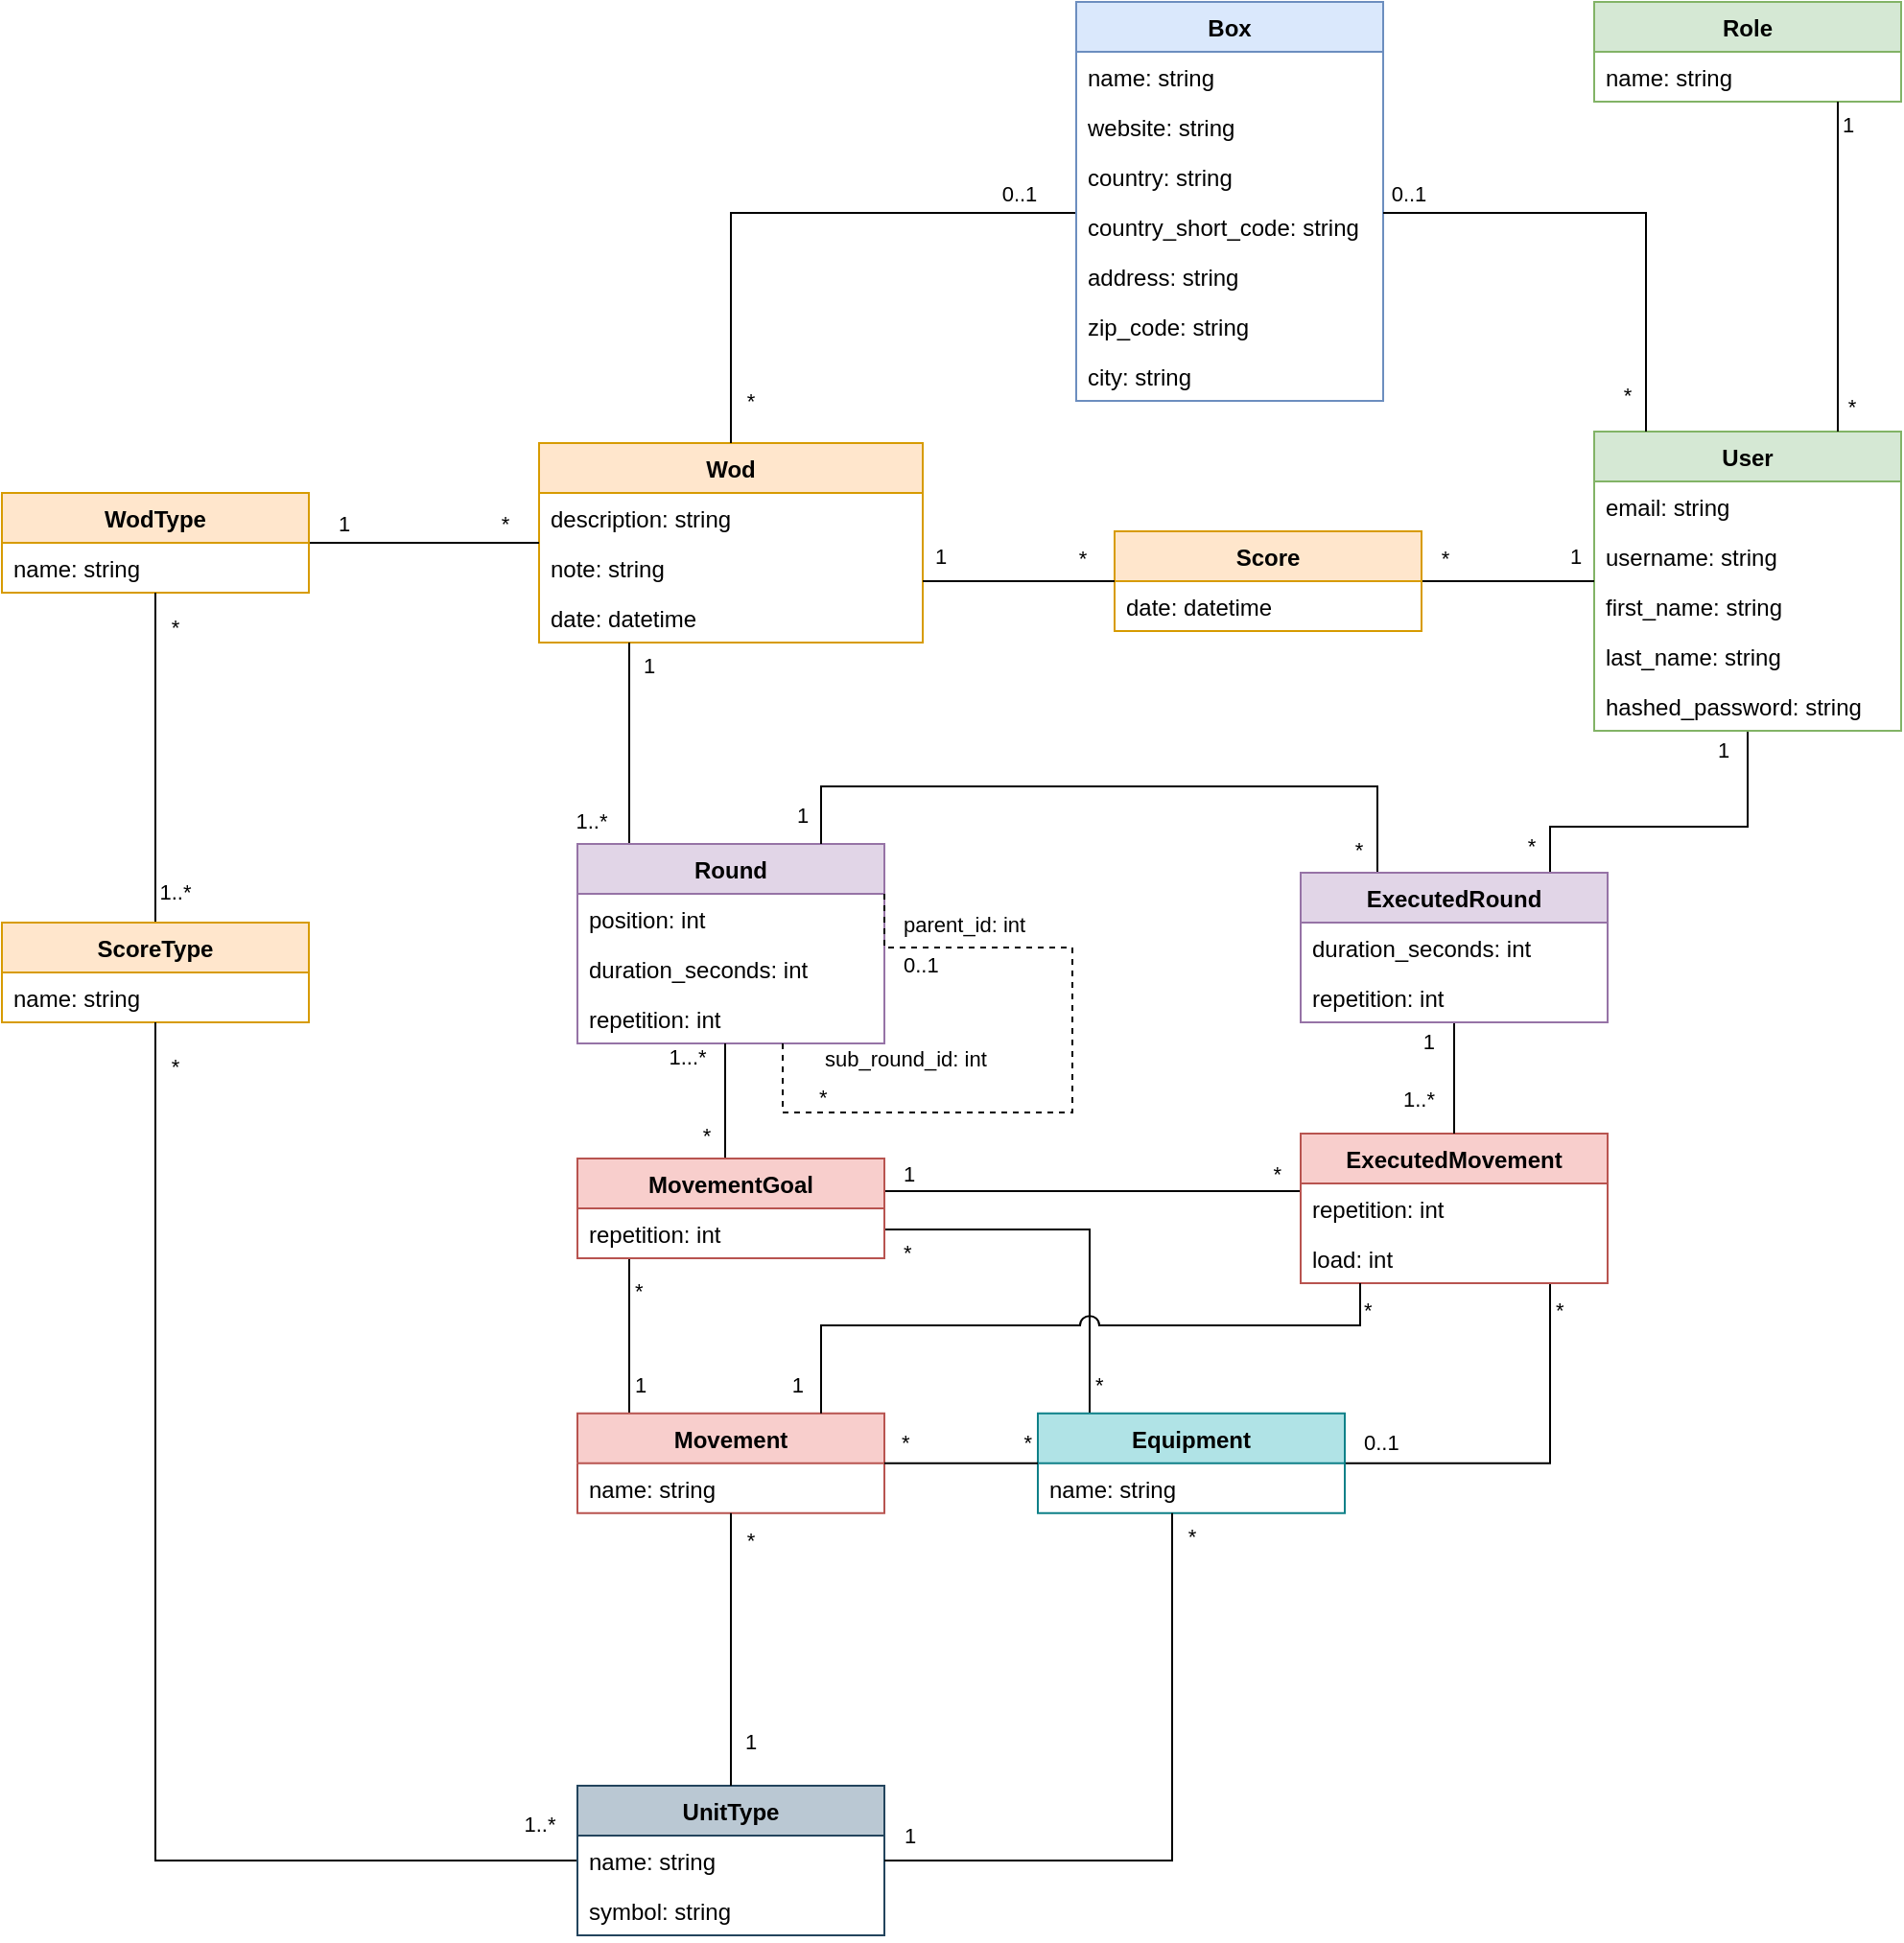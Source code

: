 <mxfile version="14.5.1" type="device"><diagram id="C5RBs43oDa-KdzZeNtuy" name="Page-1"><mxGraphModel dx="1422" dy="963" grid="1" gridSize="10" guides="1" tooltips="1" connect="1" arrows="1" fold="0" page="1" pageScale="1" pageWidth="1654" pageHeight="1169" math="0" shadow="0"><root><mxCell id="WIyWlLk6GJQsqaUBKTNV-0"/><mxCell id="WIyWlLk6GJQsqaUBKTNV-1" parent="WIyWlLk6GJQsqaUBKTNV-0"/><mxCell id="kVTkiIxJl38OrssJOsB5-0" value="Wod" style="swimlane;fontStyle=1;align=center;verticalAlign=top;childLayout=stackLayout;horizontal=1;startSize=26;horizontalStack=0;resizeParent=1;resizeParentMax=0;resizeLast=0;collapsible=1;marginBottom=0;fillColor=#ffe6cc;strokeColor=#d79b00;" parent="WIyWlLk6GJQsqaUBKTNV-1" vertex="1"><mxGeometry x="612" y="311" width="200" height="104" as="geometry"/></mxCell><mxCell id="kVTkiIxJl38OrssJOsB5-1" value="description: string" style="text;strokeColor=none;fillColor=none;align=left;verticalAlign=top;spacingLeft=4;spacingRight=4;overflow=hidden;rotatable=0;points=[[0,0.5],[1,0.5]];portConstraint=eastwest;" parent="kVTkiIxJl38OrssJOsB5-0" vertex="1"><mxGeometry y="26" width="200" height="26" as="geometry"/></mxCell><mxCell id="kVTkiIxJl38OrssJOsB5-5" value="note: string" style="text;strokeColor=none;fillColor=none;align=left;verticalAlign=top;spacingLeft=4;spacingRight=4;overflow=hidden;rotatable=0;points=[[0,0.5],[1,0.5]];portConstraint=eastwest;" parent="kVTkiIxJl38OrssJOsB5-0" vertex="1"><mxGeometry y="52" width="200" height="26" as="geometry"/></mxCell><mxCell id="kVTkiIxJl38OrssJOsB5-6" value="date: datetime" style="text;strokeColor=none;fillColor=none;align=left;verticalAlign=top;spacingLeft=4;spacingRight=4;overflow=hidden;rotatable=0;points=[[0,0.5],[1,0.5]];portConstraint=eastwest;" parent="kVTkiIxJl38OrssJOsB5-0" vertex="1"><mxGeometry y="78" width="200" height="26" as="geometry"/></mxCell><mxCell id="kVTkiIxJl38OrssJOsB5-22" style="edgeStyle=orthogonalEdgeStyle;rounded=0;orthogonalLoop=1;jettySize=auto;html=1;endArrow=none;endFill=0;" parent="WIyWlLk6GJQsqaUBKTNV-1" source="kVTkiIxJl38OrssJOsB5-7" target="kVTkiIxJl38OrssJOsB5-0" edge="1"><mxGeometry relative="1" as="geometry"/></mxCell><mxCell id="kVTkiIxJl38OrssJOsB5-60" value="*" style="edgeLabel;html=1;align=center;verticalAlign=middle;resizable=0;points=[];" parent="kVTkiIxJl38OrssJOsB5-22" vertex="1" connectable="0"><mxGeometry x="0.764" y="1" relative="1" as="geometry"><mxPoint x="-4" y="-9" as="offset"/></mxGeometry></mxCell><mxCell id="kVTkiIxJl38OrssJOsB5-61" value="1" style="edgeLabel;html=1;align=center;verticalAlign=middle;resizable=0;points=[];" parent="kVTkiIxJl38OrssJOsB5-22" vertex="1" connectable="0"><mxGeometry x="-0.712" y="-1" relative="1" as="geometry"><mxPoint y="-11" as="offset"/></mxGeometry></mxCell><mxCell id="kVTkiIxJl38OrssJOsB5-7" value="WodType" style="swimlane;fontStyle=1;align=center;verticalAlign=top;childLayout=stackLayout;horizontal=1;startSize=26;horizontalStack=0;resizeParent=1;resizeParentMax=0;resizeLast=0;collapsible=1;marginBottom=0;fillColor=#ffe6cc;strokeColor=#d79b00;" parent="WIyWlLk6GJQsqaUBKTNV-1" vertex="1"><mxGeometry x="332" y="337" width="160" height="52" as="geometry"/></mxCell><mxCell id="kVTkiIxJl38OrssJOsB5-8" value="name: string" style="text;strokeColor=none;fillColor=none;align=left;verticalAlign=top;spacingLeft=4;spacingRight=4;overflow=hidden;rotatable=0;points=[[0,0.5],[1,0.5]];portConstraint=eastwest;" parent="kVTkiIxJl38OrssJOsB5-7" vertex="1"><mxGeometry y="26" width="160" height="26" as="geometry"/></mxCell><mxCell id="kVTkiIxJl38OrssJOsB5-21" style="edgeStyle=orthogonalEdgeStyle;rounded=0;orthogonalLoop=1;jettySize=auto;html=1;endArrow=none;endFill=0;" parent="WIyWlLk6GJQsqaUBKTNV-1" source="kVTkiIxJl38OrssJOsB5-11" target="kVTkiIxJl38OrssJOsB5-0" edge="1"><mxGeometry relative="1" as="geometry"><Array as="points"><mxPoint x="659" y="480"/><mxPoint x="659" y="480"/></Array></mxGeometry></mxCell><mxCell id="kVTkiIxJl38OrssJOsB5-66" value="1..*" style="edgeLabel;html=1;align=center;verticalAlign=middle;resizable=0;points=[];imageVerticalAlign=top;imageAspect=1;" parent="kVTkiIxJl38OrssJOsB5-21" vertex="1" connectable="0"><mxGeometry x="-0.776" relative="1" as="geometry"><mxPoint x="-20.03" as="offset"/></mxGeometry></mxCell><mxCell id="kVTkiIxJl38OrssJOsB5-67" value="1" style="edgeLabel;html=1;align=center;verticalAlign=middle;resizable=0;points=[];" parent="kVTkiIxJl38OrssJOsB5-21" vertex="1" connectable="0"><mxGeometry x="0.781" y="-1" relative="1" as="geometry"><mxPoint x="9" as="offset"/></mxGeometry></mxCell><mxCell id="kVTkiIxJl38OrssJOsB5-11" value="Round" style="swimlane;fontStyle=1;align=center;verticalAlign=top;childLayout=stackLayout;horizontal=1;startSize=26;horizontalStack=0;resizeParent=1;resizeParentMax=0;resizeLast=0;collapsible=1;marginBottom=0;fillColor=#e1d5e7;strokeColor=#9673a6;" parent="WIyWlLk6GJQsqaUBKTNV-1" vertex="1"><mxGeometry x="632" y="520" width="160" height="104" as="geometry"><mxRectangle x="402" y="510" width="100" height="26" as="alternateBounds"/></mxGeometry></mxCell><mxCell id="kVTkiIxJl38OrssJOsB5-12" value="position: int" style="text;strokeColor=none;fillColor=none;align=left;verticalAlign=top;spacingLeft=4;spacingRight=4;overflow=hidden;rotatable=0;points=[[0,0.5],[1,0.5]];portConstraint=eastwest;" parent="kVTkiIxJl38OrssJOsB5-11" vertex="1"><mxGeometry y="26" width="160" height="26" as="geometry"/></mxCell><mxCell id="BHD4oBsOMC1yuzuU8xke-1" value="duration_seconds: int" style="text;strokeColor=none;fillColor=none;align=left;verticalAlign=top;spacingLeft=4;spacingRight=4;overflow=hidden;rotatable=0;points=[[0,0.5],[1,0.5]];portConstraint=eastwest;" vertex="1" parent="kVTkiIxJl38OrssJOsB5-11"><mxGeometry y="52" width="160" height="26" as="geometry"/></mxCell><mxCell id="BHD4oBsOMC1yuzuU8xke-2" value="repetition: int" style="text;strokeColor=none;fillColor=none;align=left;verticalAlign=top;spacingLeft=4;spacingRight=4;overflow=hidden;rotatable=0;points=[[0,0.5],[1,0.5]];portConstraint=eastwest;" vertex="1" parent="kVTkiIxJl38OrssJOsB5-11"><mxGeometry y="78" width="160" height="26" as="geometry"/></mxCell><mxCell id="kVTkiIxJl38OrssJOsB5-20" style="edgeStyle=orthogonalEdgeStyle;rounded=0;orthogonalLoop=1;jettySize=auto;html=1;endArrow=none;endFill=0;" parent="WIyWlLk6GJQsqaUBKTNV-1" source="2XhVPzkCQQNxqyrkL1P3-0" target="kVTkiIxJl38OrssJOsB5-70" edge="1"><mxGeometry relative="1" as="geometry"><Array as="points"><mxPoint x="899" y="701"/><mxPoint x="899" y="701"/></Array></mxGeometry></mxCell><mxCell id="kVTkiIxJl38OrssJOsB5-68" value="1" style="edgeLabel;html=1;align=left;verticalAlign=bottom;resizable=0;points=[];" parent="kVTkiIxJl38OrssJOsB5-20" vertex="1" connectable="0"><mxGeometry x="-0.803" y="2" relative="1" as="geometry"><mxPoint x="-13.33" y="1" as="offset"/></mxGeometry></mxCell><mxCell id="kVTkiIxJl38OrssJOsB5-69" value="*" style="edgeLabel;html=1;align=right;verticalAlign=bottom;resizable=0;points=[];" parent="kVTkiIxJl38OrssJOsB5-20" vertex="1" connectable="0"><mxGeometry x="0.84" y="-1" relative="1" as="geometry"><mxPoint x="7.57" y="-2" as="offset"/></mxGeometry></mxCell><mxCell id="2XhVPzkCQQNxqyrkL1P3-4" style="edgeStyle=orthogonalEdgeStyle;rounded=0;orthogonalLoop=1;jettySize=auto;html=1;endArrow=none;endFill=0;" parent="WIyWlLk6GJQsqaUBKTNV-1" source="kVTkiIxJl38OrssJOsB5-13" target="2XhVPzkCQQNxqyrkL1P3-0" edge="1"><mxGeometry relative="1" as="geometry"><Array as="points"><mxPoint x="659" y="781"/><mxPoint x="659" y="781"/></Array></mxGeometry></mxCell><mxCell id="2XhVPzkCQQNxqyrkL1P3-8" value="*" style="edgeLabel;html=1;align=left;verticalAlign=top;resizable=0;points=[];" parent="2XhVPzkCQQNxqyrkL1P3-4" vertex="1" connectable="0"><mxGeometry x="0.859" y="1" relative="1" as="geometry"><mxPoint x="2" y="-1.56" as="offset"/></mxGeometry></mxCell><mxCell id="2XhVPzkCQQNxqyrkL1P3-9" value="1" style="edgeLabel;html=1;align=left;verticalAlign=bottom;resizable=0;points=[];" parent="2XhVPzkCQQNxqyrkL1P3-4" vertex="1" connectable="0"><mxGeometry x="-0.765" y="3" relative="1" as="geometry"><mxPoint x="4" y="2.78" as="offset"/></mxGeometry></mxCell><mxCell id="kVTkiIxJl38OrssJOsB5-13" value="Movement" style="swimlane;fontStyle=1;align=center;verticalAlign=top;childLayout=stackLayout;horizontal=1;startSize=26;horizontalStack=0;resizeParent=1;resizeParentMax=0;resizeLast=0;collapsible=1;marginBottom=0;fillColor=#f8cecc;strokeColor=#b85450;" parent="WIyWlLk6GJQsqaUBKTNV-1" vertex="1"><mxGeometry x="632" y="816.89" width="160" height="52" as="geometry"/></mxCell><mxCell id="kVTkiIxJl38OrssJOsB5-14" value="name: string" style="text;strokeColor=none;fillColor=none;align=left;verticalAlign=top;spacingLeft=4;spacingRight=4;overflow=hidden;rotatable=0;points=[[0,0.5],[1,0.5]];portConstraint=eastwest;" parent="kVTkiIxJl38OrssJOsB5-13" vertex="1"><mxGeometry y="26" width="160" height="26" as="geometry"/></mxCell><mxCell id="2XhVPzkCQQNxqyrkL1P3-5" style="edgeStyle=orthogonalEdgeStyle;rounded=0;orthogonalLoop=1;jettySize=auto;html=1;endArrow=none;endFill=0;jumpStyle=arc;jumpSize=10;" parent="WIyWlLk6GJQsqaUBKTNV-1" source="kVTkiIxJl38OrssJOsB5-16" target="2XhVPzkCQQNxqyrkL1P3-0" edge="1"><mxGeometry relative="1" as="geometry"><Array as="points"><mxPoint x="899" y="721"/></Array></mxGeometry></mxCell><mxCell id="2XhVPzkCQQNxqyrkL1P3-6" value="*" style="edgeLabel;html=1;align=left;verticalAlign=bottom;resizable=0;points=[];" parent="2XhVPzkCQQNxqyrkL1P3-5" vertex="1" connectable="0"><mxGeometry x="-0.5" y="5" relative="1" as="geometry"><mxPoint x="6.0" y="43.78" as="offset"/></mxGeometry></mxCell><mxCell id="2XhVPzkCQQNxqyrkL1P3-7" value="*" style="edgeLabel;html=1;align=left;verticalAlign=top;resizable=0;points=[];" parent="2XhVPzkCQQNxqyrkL1P3-5" vertex="1" connectable="0"><mxGeometry x="0.954" y="-1" relative="1" as="geometry"><mxPoint x="2.65" as="offset"/></mxGeometry></mxCell><mxCell id="2XhVPzkCQQNxqyrkL1P3-27" style="edgeStyle=orthogonalEdgeStyle;rounded=0;jumpStyle=arc;jumpSize=10;orthogonalLoop=1;jettySize=auto;html=1;endArrow=none;endFill=0;" parent="WIyWlLk6GJQsqaUBKTNV-1" source="kVTkiIxJl38OrssJOsB5-16" target="kVTkiIxJl38OrssJOsB5-70" edge="1"><mxGeometry relative="1" as="geometry"><Array as="points"><mxPoint x="1139" y="843"/></Array></mxGeometry></mxCell><mxCell id="2XhVPzkCQQNxqyrkL1P3-28" value="0..1" style="edgeLabel;html=1;align=left;verticalAlign=bottom;resizable=0;points=[];" parent="2XhVPzkCQQNxqyrkL1P3-27" vertex="1" connectable="0"><mxGeometry x="-0.843" y="2" relative="1" as="geometry"><mxPoint x="-7.67" y="-0.9" as="offset"/></mxGeometry></mxCell><mxCell id="2XhVPzkCQQNxqyrkL1P3-29" value="*" style="edgeLabel;html=1;align=left;verticalAlign=top;resizable=0;points=[];" parent="2XhVPzkCQQNxqyrkL1P3-27" vertex="1" connectable="0"><mxGeometry x="0.888" y="2" relative="1" as="geometry"><mxPoint x="3" y="-10.23" as="offset"/></mxGeometry></mxCell><mxCell id="kVTkiIxJl38OrssJOsB5-16" value="Equipment" style="swimlane;fontStyle=1;align=center;verticalAlign=top;childLayout=stackLayout;horizontal=1;startSize=26;horizontalStack=0;resizeParent=1;resizeParentMax=0;resizeLast=0;collapsible=1;marginBottom=0;fillColor=#b0e3e6;strokeColor=#0e8088;" parent="WIyWlLk6GJQsqaUBKTNV-1" vertex="1"><mxGeometry x="872" y="816.89" width="160" height="52" as="geometry"/></mxCell><mxCell id="kVTkiIxJl38OrssJOsB5-17" value="name: string" style="text;strokeColor=none;fillColor=none;align=left;verticalAlign=top;spacingLeft=4;spacingRight=4;overflow=hidden;rotatable=0;points=[[0,0.5],[1,0.5]];portConstraint=eastwest;" parent="kVTkiIxJl38OrssJOsB5-16" vertex="1"><mxGeometry y="26" width="160" height="26" as="geometry"/></mxCell><mxCell id="kVTkiIxJl38OrssJOsB5-19" style="edgeStyle=orthogonalEdgeStyle;rounded=0;orthogonalLoop=1;jettySize=auto;html=1;endArrow=none;endFill=0;" parent="WIyWlLk6GJQsqaUBKTNV-1" source="kVTkiIxJl38OrssJOsB5-16" target="kVTkiIxJl38OrssJOsB5-13" edge="1"><mxGeometry relative="1" as="geometry"><mxPoint x="812" y="855.89" as="targetPoint"/></mxGeometry></mxCell><mxCell id="kVTkiIxJl38OrssJOsB5-77" value="*" style="edgeLabel;html=1;align=right;verticalAlign=bottom;resizable=0;points=[];" parent="kVTkiIxJl38OrssJOsB5-19" vertex="1" connectable="0"><mxGeometry x="-0.642" y="1" relative="1" as="geometry"><mxPoint x="12.33" y="-3.89" as="offset"/></mxGeometry></mxCell><mxCell id="kVTkiIxJl38OrssJOsB5-78" value="*" style="edgeLabel;html=1;align=left;verticalAlign=bottom;resizable=0;points=[];" parent="kVTkiIxJl38OrssJOsB5-19" vertex="1" connectable="0"><mxGeometry x="0.842" relative="1" as="geometry"><mxPoint y="-2.89" as="offset"/></mxGeometry></mxCell><mxCell id="2XhVPzkCQQNxqyrkL1P3-21" style="edgeStyle=orthogonalEdgeStyle;rounded=0;jumpStyle=arc;jumpSize=10;orthogonalLoop=1;jettySize=auto;html=1;endArrow=none;endFill=0;" parent="WIyWlLk6GJQsqaUBKTNV-1" source="kVTkiIxJl38OrssJOsB5-24" target="2XhVPzkCQQNxqyrkL1P3-13" edge="1"><mxGeometry relative="1" as="geometry"><Array as="points"><mxPoint x="1242" y="511"/><mxPoint x="1139" y="511"/></Array></mxGeometry></mxCell><mxCell id="2XhVPzkCQQNxqyrkL1P3-24" value="*" style="edgeLabel;html=1;align=center;verticalAlign=middle;resizable=0;points=[];" parent="2XhVPzkCQQNxqyrkL1P3-21" vertex="1" connectable="0"><mxGeometry x="0.835" y="-1" relative="1" as="geometry"><mxPoint x="-9.03" as="offset"/></mxGeometry></mxCell><mxCell id="2XhVPzkCQQNxqyrkL1P3-25" value="1" style="edgeLabel;html=1;align=center;verticalAlign=middle;resizable=0;points=[];" parent="2XhVPzkCQQNxqyrkL1P3-21" vertex="1" connectable="0"><mxGeometry x="-0.893" y="-1" relative="1" as="geometry"><mxPoint x="-12" as="offset"/></mxGeometry></mxCell><mxCell id="kVTkiIxJl38OrssJOsB5-24" value="User" style="swimlane;fontStyle=1;align=center;verticalAlign=top;childLayout=stackLayout;horizontal=1;startSize=26;horizontalStack=0;resizeParent=1;resizeParentMax=0;resizeLast=0;collapsible=1;marginBottom=0;fillColor=#d5e8d4;strokeColor=#82b366;" parent="WIyWlLk6GJQsqaUBKTNV-1" vertex="1"><mxGeometry x="1162" y="305" width="160" height="156" as="geometry"/></mxCell><mxCell id="kVTkiIxJl38OrssJOsB5-25" value="email: string" style="text;strokeColor=none;fillColor=none;align=left;verticalAlign=top;spacingLeft=4;spacingRight=4;overflow=hidden;rotatable=0;points=[[0,0.5],[1,0.5]];portConstraint=eastwest;" parent="kVTkiIxJl38OrssJOsB5-24" vertex="1"><mxGeometry y="26" width="160" height="26" as="geometry"/></mxCell><mxCell id="kVTkiIxJl38OrssJOsB5-26" value="username: string" style="text;strokeColor=none;fillColor=none;align=left;verticalAlign=top;spacingLeft=4;spacingRight=4;overflow=hidden;rotatable=0;points=[[0,0.5],[1,0.5]];portConstraint=eastwest;" parent="kVTkiIxJl38OrssJOsB5-24" vertex="1"><mxGeometry y="52" width="160" height="26" as="geometry"/></mxCell><mxCell id="kVTkiIxJl38OrssJOsB5-27" value="first_name: string" style="text;strokeColor=none;fillColor=none;align=left;verticalAlign=top;spacingLeft=4;spacingRight=4;overflow=hidden;rotatable=0;points=[[0,0.5],[1,0.5]];portConstraint=eastwest;" parent="kVTkiIxJl38OrssJOsB5-24" vertex="1"><mxGeometry y="78" width="160" height="26" as="geometry"/></mxCell><mxCell id="kVTkiIxJl38OrssJOsB5-28" value="last_name: string" style="text;strokeColor=none;fillColor=none;align=left;verticalAlign=top;spacingLeft=4;spacingRight=4;overflow=hidden;rotatable=0;points=[[0,0.5],[1,0.5]];portConstraint=eastwest;" parent="kVTkiIxJl38OrssJOsB5-24" vertex="1"><mxGeometry y="104" width="160" height="26" as="geometry"/></mxCell><mxCell id="kVTkiIxJl38OrssJOsB5-29" value="hashed_password: string" style="text;strokeColor=none;fillColor=none;align=left;verticalAlign=top;spacingLeft=4;spacingRight=4;overflow=hidden;rotatable=0;points=[[0,0.5],[1,0.5]];portConstraint=eastwest;" parent="kVTkiIxJl38OrssJOsB5-24" vertex="1"><mxGeometry y="130" width="160" height="26" as="geometry"/></mxCell><mxCell id="kVTkiIxJl38OrssJOsB5-53" style="edgeStyle=orthogonalEdgeStyle;rounded=0;orthogonalLoop=1;jettySize=auto;html=1;endArrow=none;endFill=0;" parent="WIyWlLk6GJQsqaUBKTNV-1" source="kVTkiIxJl38OrssJOsB5-30" target="kVTkiIxJl38OrssJOsB5-0" edge="1"><mxGeometry relative="1" as="geometry"><Array as="points"><mxPoint x="712" y="191"/></Array></mxGeometry></mxCell><mxCell id="bQeuPxTgVDy3adbS6RlS-16" value="*" style="edgeLabel;html=1;align=center;verticalAlign=middle;resizable=0;points=[];" parent="kVTkiIxJl38OrssJOsB5-53" vertex="1" connectable="0"><mxGeometry x="0.87" y="1" relative="1" as="geometry"><mxPoint x="8.97" y="-2.63" as="offset"/></mxGeometry></mxCell><mxCell id="bQeuPxTgVDy3adbS6RlS-17" value="0..1" style="edgeLabel;html=1;align=center;verticalAlign=middle;resizable=0;points=[];" parent="kVTkiIxJl38OrssJOsB5-53" vertex="1" connectable="0"><mxGeometry x="-0.795" y="-1" relative="1" as="geometry"><mxPoint y="-9.03" as="offset"/></mxGeometry></mxCell><mxCell id="kVTkiIxJl38OrssJOsB5-30" value="Box" style="swimlane;fontStyle=1;align=center;verticalAlign=top;childLayout=stackLayout;horizontal=1;startSize=26;horizontalStack=0;resizeParent=1;resizeParentMax=0;resizeLast=0;collapsible=1;marginBottom=0;fillColor=#dae8fc;strokeColor=#6c8ebf;" parent="WIyWlLk6GJQsqaUBKTNV-1" vertex="1"><mxGeometry x="892" y="81" width="160" height="208" as="geometry"/></mxCell><mxCell id="kVTkiIxJl38OrssJOsB5-31" value="name: string" style="text;strokeColor=none;fillColor=none;align=left;verticalAlign=top;spacingLeft=4;spacingRight=4;overflow=hidden;rotatable=0;points=[[0,0.5],[1,0.5]];portConstraint=eastwest;" parent="kVTkiIxJl38OrssJOsB5-30" vertex="1"><mxGeometry y="26" width="160" height="26" as="geometry"/></mxCell><mxCell id="kVTkiIxJl38OrssJOsB5-32" value="website: string" style="text;strokeColor=none;fillColor=none;align=left;verticalAlign=top;spacingLeft=4;spacingRight=4;overflow=hidden;rotatable=0;points=[[0,0.5],[1,0.5]];portConstraint=eastwest;" parent="kVTkiIxJl38OrssJOsB5-30" vertex="1"><mxGeometry y="52" width="160" height="26" as="geometry"/></mxCell><mxCell id="kVTkiIxJl38OrssJOsB5-33" value="country: string" style="text;strokeColor=none;fillColor=none;align=left;verticalAlign=top;spacingLeft=4;spacingRight=4;overflow=hidden;rotatable=0;points=[[0,0.5],[1,0.5]];portConstraint=eastwest;" parent="kVTkiIxJl38OrssJOsB5-30" vertex="1"><mxGeometry y="78" width="160" height="26" as="geometry"/></mxCell><mxCell id="kVTkiIxJl38OrssJOsB5-34" value="country_short_code: string" style="text;strokeColor=none;fillColor=none;align=left;verticalAlign=top;spacingLeft=4;spacingRight=4;overflow=hidden;rotatable=0;points=[[0,0.5],[1,0.5]];portConstraint=eastwest;" parent="kVTkiIxJl38OrssJOsB5-30" vertex="1"><mxGeometry y="104" width="160" height="26" as="geometry"/></mxCell><mxCell id="kVTkiIxJl38OrssJOsB5-35" value="address: string" style="text;strokeColor=none;fillColor=none;align=left;verticalAlign=top;spacingLeft=4;spacingRight=4;overflow=hidden;rotatable=0;points=[[0,0.5],[1,0.5]];portConstraint=eastwest;" parent="kVTkiIxJl38OrssJOsB5-30" vertex="1"><mxGeometry y="130" width="160" height="26" as="geometry"/></mxCell><mxCell id="kVTkiIxJl38OrssJOsB5-36" value="zip_code: string" style="text;strokeColor=none;fillColor=none;align=left;verticalAlign=top;spacingLeft=4;spacingRight=4;overflow=hidden;rotatable=0;points=[[0,0.5],[1,0.5]];portConstraint=eastwest;" parent="kVTkiIxJl38OrssJOsB5-30" vertex="1"><mxGeometry y="156" width="160" height="26" as="geometry"/></mxCell><mxCell id="kVTkiIxJl38OrssJOsB5-37" value="city: string" style="text;strokeColor=none;fillColor=none;align=left;verticalAlign=top;spacingLeft=4;spacingRight=4;overflow=hidden;rotatable=0;points=[[0,0.5],[1,0.5]];portConstraint=eastwest;" parent="kVTkiIxJl38OrssJOsB5-30" vertex="1"><mxGeometry y="182" width="160" height="26" as="geometry"/></mxCell><mxCell id="kVTkiIxJl38OrssJOsB5-38" style="edgeStyle=orthogonalEdgeStyle;rounded=0;orthogonalLoop=1;jettySize=auto;html=1;endArrow=none;endFill=0;" parent="WIyWlLk6GJQsqaUBKTNV-1" source="kVTkiIxJl38OrssJOsB5-30" target="kVTkiIxJl38OrssJOsB5-24" edge="1"><mxGeometry relative="1" as="geometry"><Array as="points"><mxPoint x="1189" y="191"/></Array></mxGeometry></mxCell><mxCell id="bQeuPxTgVDy3adbS6RlS-14" value="0..1" style="edgeLabel;html=1;align=center;verticalAlign=middle;resizable=0;points=[];" parent="kVTkiIxJl38OrssJOsB5-38" vertex="1" connectable="0"><mxGeometry x="-0.643" relative="1" as="geometry"><mxPoint x="-32.57" y="-10.03" as="offset"/></mxGeometry></mxCell><mxCell id="bQeuPxTgVDy3adbS6RlS-15" value="*" style="edgeLabel;html=1;align=center;verticalAlign=middle;resizable=0;points=[];" parent="kVTkiIxJl38OrssJOsB5-38" vertex="1" connectable="0"><mxGeometry x="0.849" y="2" relative="1" as="geometry"><mxPoint x="-12" as="offset"/></mxGeometry></mxCell><mxCell id="kVTkiIxJl38OrssJOsB5-39" style="edgeStyle=orthogonalEdgeStyle;rounded=0;orthogonalLoop=1;jettySize=auto;html=1;endArrow=none;endFill=0;" parent="WIyWlLk6GJQsqaUBKTNV-1" source="kVTkiIxJl38OrssJOsB5-24" target="kVTkiIxJl38OrssJOsB5-40" edge="1"><mxGeometry relative="1" as="geometry"/></mxCell><mxCell id="bQeuPxTgVDy3adbS6RlS-19" value="1" style="edgeLabel;html=1;align=center;verticalAlign=middle;resizable=0;points=[];" parent="kVTkiIxJl38OrssJOsB5-39" vertex="1" connectable="0"><mxGeometry x="-0.235" y="-2" relative="1" as="geometry"><mxPoint x="24.29" y="-11" as="offset"/></mxGeometry></mxCell><mxCell id="bQeuPxTgVDy3adbS6RlS-20" value="*" style="edgeLabel;html=1;align=center;verticalAlign=middle;resizable=0;points=[];" parent="kVTkiIxJl38OrssJOsB5-39" vertex="1" connectable="0"><mxGeometry x="0.73" y="-2" relative="1" as="geometry"><mxPoint y="-10" as="offset"/></mxGeometry></mxCell><mxCell id="kVTkiIxJl38OrssJOsB5-40" value="Score" style="swimlane;fontStyle=1;align=center;verticalAlign=top;childLayout=stackLayout;horizontal=1;startSize=26;horizontalStack=0;resizeParent=1;resizeParentMax=0;resizeLast=0;collapsible=1;marginBottom=0;fillColor=#ffe6cc;strokeColor=#d79b00;" parent="WIyWlLk6GJQsqaUBKTNV-1" vertex="1"><mxGeometry x="912" y="357" width="160" height="52" as="geometry"/></mxCell><mxCell id="kVTkiIxJl38OrssJOsB5-41" value="date: datetime" style="text;strokeColor=none;fillColor=none;align=left;verticalAlign=top;spacingLeft=4;spacingRight=4;overflow=hidden;rotatable=0;points=[[0,0.5],[1,0.5]];portConstraint=eastwest;" parent="kVTkiIxJl38OrssJOsB5-40" vertex="1"><mxGeometry y="26" width="160" height="26" as="geometry"/></mxCell><mxCell id="kVTkiIxJl38OrssJOsB5-44" style="edgeStyle=orthogonalEdgeStyle;rounded=0;orthogonalLoop=1;jettySize=auto;html=1;endArrow=none;endFill=0;" parent="WIyWlLk6GJQsqaUBKTNV-1" source="kVTkiIxJl38OrssJOsB5-40" target="kVTkiIxJl38OrssJOsB5-0" edge="1"><mxGeometry relative="1" as="geometry"><mxPoint x="872" y="386" as="sourcePoint"/><Array as="points"><mxPoint x="829" y="383"/><mxPoint x="829" y="383"/></Array></mxGeometry></mxCell><mxCell id="bQeuPxTgVDy3adbS6RlS-18" value="1" style="edgeLabel;html=1;align=center;verticalAlign=middle;resizable=0;points=[];" parent="kVTkiIxJl38OrssJOsB5-44" vertex="1" connectable="0"><mxGeometry x="0.831" y="-1" relative="1" as="geometry"><mxPoint y="-12" as="offset"/></mxGeometry></mxCell><mxCell id="bQeuPxTgVDy3adbS6RlS-21" value="*" style="edgeLabel;html=1;align=center;verticalAlign=middle;resizable=0;points=[];" parent="kVTkiIxJl38OrssJOsB5-44" vertex="1" connectable="0"><mxGeometry x="-0.744" y="-1" relative="1" as="geometry"><mxPoint x="-4.67" y="-11" as="offset"/></mxGeometry></mxCell><mxCell id="kVTkiIxJl38OrssJOsB5-52" style="edgeStyle=orthogonalEdgeStyle;rounded=0;orthogonalLoop=1;jettySize=auto;html=1;endArrow=none;endFill=0;" parent="WIyWlLk6GJQsqaUBKTNV-1" source="kVTkiIxJl38OrssJOsB5-45" target="kVTkiIxJl38OrssJOsB5-7" edge="1"><mxGeometry relative="1" as="geometry"/></mxCell><mxCell id="kVTkiIxJl38OrssJOsB5-62" value="1..*" style="edgeLabel;html=1;align=center;verticalAlign=middle;resizable=0;points=[];" parent="kVTkiIxJl38OrssJOsB5-52" vertex="1" connectable="0"><mxGeometry x="-0.808" y="-1" relative="1" as="geometry"><mxPoint x="9" as="offset"/></mxGeometry></mxCell><mxCell id="kVTkiIxJl38OrssJOsB5-63" value="*" style="edgeLabel;html=1;align=center;verticalAlign=middle;resizable=0;points=[];" parent="kVTkiIxJl38OrssJOsB5-52" vertex="1" connectable="0"><mxGeometry x="0.796" relative="1" as="geometry"><mxPoint x="10" as="offset"/></mxGeometry></mxCell><mxCell id="kVTkiIxJl38OrssJOsB5-45" value="ScoreType" style="swimlane;fontStyle=1;align=center;verticalAlign=top;childLayout=stackLayout;horizontal=1;startSize=26;horizontalStack=0;resizeParent=1;resizeParentMax=0;resizeLast=0;collapsible=1;marginBottom=0;fillColor=#ffe6cc;strokeColor=#d79b00;" parent="WIyWlLk6GJQsqaUBKTNV-1" vertex="1"><mxGeometry x="332" y="561" width="160" height="52" as="geometry"><mxRectangle x="102" y="510" width="90" height="26" as="alternateBounds"/></mxGeometry></mxCell><mxCell id="kVTkiIxJl38OrssJOsB5-46" value="name: string" style="text;strokeColor=none;fillColor=none;align=left;verticalAlign=top;spacingLeft=4;spacingRight=4;overflow=hidden;rotatable=0;points=[[0,0.5],[1,0.5]];portConstraint=eastwest;" parent="kVTkiIxJl38OrssJOsB5-45" vertex="1"><mxGeometry y="26" width="160" height="26" as="geometry"/></mxCell><mxCell id="kVTkiIxJl38OrssJOsB5-51" style="edgeStyle=orthogonalEdgeStyle;rounded=0;orthogonalLoop=1;jettySize=auto;html=1;endArrow=none;endFill=0;" parent="WIyWlLk6GJQsqaUBKTNV-1" source="kVTkiIxJl38OrssJOsB5-54" target="kVTkiIxJl38OrssJOsB5-45" edge="1"><mxGeometry relative="1" as="geometry"><mxPoint x="412" y="816.89" as="sourcePoint"/></mxGeometry></mxCell><mxCell id="kVTkiIxJl38OrssJOsB5-64" value="1..*" style="edgeLabel;html=1;align=center;verticalAlign=middle;resizable=0;points=[];" parent="kVTkiIxJl38OrssJOsB5-51" vertex="1" connectable="0"><mxGeometry x="-0.809" relative="1" as="geometry"><mxPoint x="42.5" y="-19" as="offset"/></mxGeometry></mxCell><mxCell id="kVTkiIxJl38OrssJOsB5-65" value="*" style="edgeLabel;html=1;align=center;verticalAlign=middle;resizable=0;points=[];" parent="kVTkiIxJl38OrssJOsB5-51" vertex="1" connectable="0"><mxGeometry x="0.819" y="-1" relative="1" as="geometry"><mxPoint x="9" y="-36.5" as="offset"/></mxGeometry></mxCell><mxCell id="kVTkiIxJl38OrssJOsB5-54" value="UnitType" style="swimlane;fontStyle=1;align=center;verticalAlign=top;childLayout=stackLayout;horizontal=1;startSize=26;horizontalStack=0;resizeParent=1;resizeParentMax=0;resizeLast=0;collapsible=1;marginBottom=0;fillColor=#bac8d3;strokeColor=#23445d;" parent="WIyWlLk6GJQsqaUBKTNV-1" vertex="1"><mxGeometry x="632" y="1011" width="160" height="78" as="geometry"/></mxCell><mxCell id="kVTkiIxJl38OrssJOsB5-55" value="name: string" style="text;strokeColor=none;fillColor=none;align=left;verticalAlign=top;spacingLeft=4;spacingRight=4;overflow=hidden;rotatable=0;points=[[0,0.5],[1,0.5]];portConstraint=eastwest;" parent="kVTkiIxJl38OrssJOsB5-54" vertex="1"><mxGeometry y="26" width="160" height="26" as="geometry"/></mxCell><mxCell id="kVTkiIxJl38OrssJOsB5-56" value="symbol: string" style="text;strokeColor=none;fillColor=none;align=left;verticalAlign=top;spacingLeft=4;spacingRight=4;overflow=hidden;rotatable=0;points=[[0,0.5],[1,0.5]];portConstraint=eastwest;" parent="kVTkiIxJl38OrssJOsB5-54" vertex="1"><mxGeometry y="52" width="160" height="26" as="geometry"/></mxCell><mxCell id="kVTkiIxJl38OrssJOsB5-58" style="edgeStyle=orthogonalEdgeStyle;rounded=0;orthogonalLoop=1;jettySize=auto;html=1;endArrow=none;endFill=0;jumpStyle=arc;jumpSize=10;" parent="WIyWlLk6GJQsqaUBKTNV-1" source="kVTkiIxJl38OrssJOsB5-54" target="kVTkiIxJl38OrssJOsB5-13" edge="1"><mxGeometry relative="1" as="geometry"><mxPoint x="642" y="1015.89" as="sourcePoint"/><mxPoint x="512" y="878.89" as="targetPoint"/><Array as="points"/></mxGeometry></mxCell><mxCell id="kVTkiIxJl38OrssJOsB5-79" value="1" style="edgeLabel;html=1;align=center;verticalAlign=middle;resizable=0;points=[];" parent="kVTkiIxJl38OrssJOsB5-58" vertex="1" connectable="0"><mxGeometry x="-0.667" y="-2" relative="1" as="geometry"><mxPoint x="8" as="offset"/></mxGeometry></mxCell><mxCell id="kVTkiIxJl38OrssJOsB5-80" value="*" style="edgeLabel;html=1;align=center;verticalAlign=middle;resizable=0;points=[];" parent="kVTkiIxJl38OrssJOsB5-58" vertex="1" connectable="0"><mxGeometry x="0.809" y="-2" relative="1" as="geometry"><mxPoint x="8" as="offset"/></mxGeometry></mxCell><mxCell id="kVTkiIxJl38OrssJOsB5-59" style="edgeStyle=orthogonalEdgeStyle;rounded=0;orthogonalLoop=1;jettySize=auto;html=1;endArrow=none;endFill=0;" parent="WIyWlLk6GJQsqaUBKTNV-1" source="kVTkiIxJl38OrssJOsB5-54" target="kVTkiIxJl38OrssJOsB5-16" edge="1"><mxGeometry relative="1" as="geometry"><mxPoint x="652" y="1025.89" as="sourcePoint"/><mxPoint x="522" y="888.89" as="targetPoint"/><Array as="points"><mxPoint x="942" y="1050"/></Array></mxGeometry></mxCell><mxCell id="bQeuPxTgVDy3adbS6RlS-9" value="1" style="edgeLabel;html=1;align=center;verticalAlign=middle;resizable=0;points=[];" parent="kVTkiIxJl38OrssJOsB5-59" vertex="1" connectable="0"><mxGeometry x="-0.787" y="-2" relative="1" as="geometry"><mxPoint x="-22.5" y="-15" as="offset"/></mxGeometry></mxCell><mxCell id="bQeuPxTgVDy3adbS6RlS-11" value="*" style="edgeLabel;html=1;align=center;verticalAlign=middle;resizable=0;points=[];" parent="kVTkiIxJl38OrssJOsB5-59" vertex="1" connectable="0"><mxGeometry x="0.937" y="-1" relative="1" as="geometry"><mxPoint x="9" y="1.67" as="offset"/></mxGeometry></mxCell><mxCell id="kVTkiIxJl38OrssJOsB5-70" value="ExecutedMovement" style="swimlane;fontStyle=1;align=center;verticalAlign=top;childLayout=stackLayout;horizontal=1;startSize=26;horizontalStack=0;resizeParent=1;resizeParentMax=0;resizeLast=0;collapsible=1;marginBottom=0;fillColor=#f8cecc;strokeColor=#b85450;" parent="WIyWlLk6GJQsqaUBKTNV-1" vertex="1"><mxGeometry x="1009" y="671" width="160" height="78" as="geometry"/></mxCell><mxCell id="kVTkiIxJl38OrssJOsB5-71" value="repetition: int" style="text;strokeColor=none;fillColor=none;align=left;verticalAlign=top;spacingLeft=4;spacingRight=4;overflow=hidden;rotatable=0;points=[[0,0.5],[1,0.5]];portConstraint=eastwest;" parent="kVTkiIxJl38OrssJOsB5-70" vertex="1"><mxGeometry y="26" width="160" height="26" as="geometry"/></mxCell><mxCell id="bQeuPxTgVDy3adbS6RlS-22" value="load: int" style="text;strokeColor=none;fillColor=none;align=left;verticalAlign=top;spacingLeft=4;spacingRight=4;overflow=hidden;rotatable=0;points=[[0,0.5],[1,0.5]];portConstraint=eastwest;" parent="kVTkiIxJl38OrssJOsB5-70" vertex="1"><mxGeometry y="52" width="160" height="26" as="geometry"/></mxCell><mxCell id="kVTkiIxJl38OrssJOsB5-73" style="edgeStyle=orthogonalEdgeStyle;rounded=0;orthogonalLoop=1;jettySize=auto;html=1;endArrow=none;endFill=0;" parent="WIyWlLk6GJQsqaUBKTNV-1" source="kVTkiIxJl38OrssJOsB5-70" target="2XhVPzkCQQNxqyrkL1P3-13" edge="1"><mxGeometry relative="1" as="geometry"><mxPoint x="712" y="662" as="targetPoint"/></mxGeometry></mxCell><mxCell id="kVTkiIxJl38OrssJOsB5-75" value="1" style="edgeLabel;html=1;align=right;verticalAlign=top;resizable=0;points=[];" parent="kVTkiIxJl38OrssJOsB5-73" vertex="1" connectable="0"><mxGeometry x="0.724" y="-1" relative="1" as="geometry"><mxPoint x="-11" y="-11" as="offset"/></mxGeometry></mxCell><mxCell id="kVTkiIxJl38OrssJOsB5-76" value="1..*" style="edgeLabel;html=1;align=right;verticalAlign=bottom;resizable=0;points=[];" parent="kVTkiIxJl38OrssJOsB5-73" vertex="1" connectable="0"><mxGeometry x="-0.655" y="1" relative="1" as="geometry"><mxPoint x="-9" as="offset"/></mxGeometry></mxCell><mxCell id="bQeuPxTgVDy3adbS6RlS-23" value="Role" style="swimlane;fontStyle=1;align=center;verticalAlign=top;childLayout=stackLayout;horizontal=1;startSize=26;horizontalStack=0;resizeParent=1;resizeParentMax=0;resizeLast=0;collapsible=1;marginBottom=0;fillColor=#d5e8d4;strokeColor=#82b366;" parent="WIyWlLk6GJQsqaUBKTNV-1" vertex="1"><mxGeometry x="1162" y="81" width="160" height="52" as="geometry"/></mxCell><mxCell id="bQeuPxTgVDy3adbS6RlS-24" value="name: string" style="text;strokeColor=none;fillColor=none;align=left;verticalAlign=top;spacingLeft=4;spacingRight=4;overflow=hidden;rotatable=0;points=[[0,0.5],[1,0.5]];portConstraint=eastwest;" parent="bQeuPxTgVDy3adbS6RlS-23" vertex="1"><mxGeometry y="26" width="160" height="26" as="geometry"/></mxCell><mxCell id="bQeuPxTgVDy3adbS6RlS-29" style="edgeStyle=orthogonalEdgeStyle;rounded=0;orthogonalLoop=1;jettySize=auto;html=1;endArrow=none;endFill=0;" parent="WIyWlLk6GJQsqaUBKTNV-1" source="bQeuPxTgVDy3adbS6RlS-23" target="kVTkiIxJl38OrssJOsB5-24" edge="1"><mxGeometry relative="1" as="geometry"><Array as="points"><mxPoint x="1289" y="221"/><mxPoint x="1289" y="221"/></Array></mxGeometry></mxCell><mxCell id="bQeuPxTgVDy3adbS6RlS-30" value="1" style="edgeLabel;html=1;align=center;verticalAlign=middle;resizable=0;points=[];" parent="bQeuPxTgVDy3adbS6RlS-29" vertex="1" connectable="0"><mxGeometry x="-0.763" relative="1" as="geometry"><mxPoint x="4.33" y="-9" as="offset"/></mxGeometry></mxCell><mxCell id="bQeuPxTgVDy3adbS6RlS-31" value="*" style="edgeLabel;html=1;align=center;verticalAlign=middle;resizable=0;points=[];" parent="bQeuPxTgVDy3adbS6RlS-29" vertex="1" connectable="0"><mxGeometry x="0.807" y="1" relative="1" as="geometry"><mxPoint x="6" y="2.76" as="offset"/></mxGeometry></mxCell><mxCell id="2XhVPzkCQQNxqyrkL1P3-3" style="edgeStyle=orthogonalEdgeStyle;rounded=0;orthogonalLoop=1;jettySize=auto;html=1;exitX=0.5;exitY=0;exitDx=0;exitDy=0;endArrow=none;endFill=0;" parent="WIyWlLk6GJQsqaUBKTNV-1" source="2XhVPzkCQQNxqyrkL1P3-0" target="kVTkiIxJl38OrssJOsB5-11" edge="1"><mxGeometry relative="1" as="geometry"><Array as="points"><mxPoint x="709" y="684"/></Array></mxGeometry></mxCell><mxCell id="2XhVPzkCQQNxqyrkL1P3-10" value="*" style="edgeLabel;html=1;align=center;verticalAlign=middle;resizable=0;points=[];" parent="2XhVPzkCQQNxqyrkL1P3-3" vertex="1" connectable="0"><mxGeometry x="-0.842" y="-1" relative="1" as="geometry"><mxPoint x="-11.03" y="-10.29" as="offset"/></mxGeometry></mxCell><mxCell id="2XhVPzkCQQNxqyrkL1P3-11" value="1...*" style="edgeLabel;html=1;align=center;verticalAlign=middle;resizable=0;points=[];" parent="2XhVPzkCQQNxqyrkL1P3-3" vertex="1" connectable="0"><mxGeometry x="0.695" relative="1" as="geometry"><mxPoint x="-20.03" y="-3.14" as="offset"/></mxGeometry></mxCell><mxCell id="2XhVPzkCQQNxqyrkL1P3-0" value="MovementGoal" style="swimlane;fontStyle=1;align=center;verticalAlign=top;childLayout=stackLayout;horizontal=1;startSize=26;horizontalStack=0;resizeParent=1;resizeParentMax=0;resizeLast=0;collapsible=1;marginBottom=0;fillColor=#f8cecc;strokeColor=#b85450;" parent="WIyWlLk6GJQsqaUBKTNV-1" vertex="1"><mxGeometry x="632" y="684" width="160" height="52" as="geometry"/></mxCell><mxCell id="2XhVPzkCQQNxqyrkL1P3-1" value="repetition: int" style="text;strokeColor=none;fillColor=none;align=left;verticalAlign=top;spacingLeft=4;spacingRight=4;overflow=hidden;rotatable=0;points=[[0,0.5],[1,0.5]];portConstraint=eastwest;" parent="2XhVPzkCQQNxqyrkL1P3-0" vertex="1"><mxGeometry y="26" width="160" height="26" as="geometry"/></mxCell><mxCell id="2XhVPzkCQQNxqyrkL1P3-20" style="edgeStyle=orthogonalEdgeStyle;rounded=0;jumpStyle=arc;jumpSize=10;orthogonalLoop=1;jettySize=auto;html=1;endArrow=none;endFill=0;" parent="WIyWlLk6GJQsqaUBKTNV-1" source="2XhVPzkCQQNxqyrkL1P3-13" target="kVTkiIxJl38OrssJOsB5-11" edge="1"><mxGeometry relative="1" as="geometry"><Array as="points"><mxPoint x="1049" y="490"/><mxPoint x="759" y="490"/></Array></mxGeometry></mxCell><mxCell id="2XhVPzkCQQNxqyrkL1P3-22" value="*" style="edgeLabel;html=1;align=center;verticalAlign=middle;resizable=0;points=[];" parent="2XhVPzkCQQNxqyrkL1P3-20" vertex="1" connectable="0"><mxGeometry x="-0.932" relative="1" as="geometry"><mxPoint x="-10.03" as="offset"/></mxGeometry></mxCell><mxCell id="2XhVPzkCQQNxqyrkL1P3-23" value="1" style="edgeLabel;html=1;align=center;verticalAlign=middle;resizable=0;points=[];" parent="2XhVPzkCQQNxqyrkL1P3-20" vertex="1" connectable="0"><mxGeometry x="0.918" y="2" relative="1" as="geometry"><mxPoint x="-12.03" as="offset"/></mxGeometry></mxCell><mxCell id="2XhVPzkCQQNxqyrkL1P3-13" value="ExecutedRound" style="swimlane;fontStyle=1;align=center;verticalAlign=top;childLayout=stackLayout;horizontal=1;startSize=26;horizontalStack=0;resizeParent=1;resizeParentMax=0;resizeLast=0;collapsible=1;marginBottom=0;fillColor=#e1d5e7;strokeColor=#9673a6;" parent="WIyWlLk6GJQsqaUBKTNV-1" vertex="1"><mxGeometry x="1009" y="535" width="160" height="78" as="geometry"><mxRectangle x="402" y="510" width="100" height="26" as="alternateBounds"/></mxGeometry></mxCell><mxCell id="2XhVPzkCQQNxqyrkL1P3-14" value="duration_seconds: int" style="text;strokeColor=none;fillColor=none;align=left;verticalAlign=top;spacingLeft=4;spacingRight=4;overflow=hidden;rotatable=0;points=[[0,0.5],[1,0.5]];portConstraint=eastwest;" parent="2XhVPzkCQQNxqyrkL1P3-13" vertex="1"><mxGeometry y="26" width="160" height="26" as="geometry"/></mxCell><mxCell id="BHD4oBsOMC1yuzuU8xke-3" value="repetition: int" style="text;strokeColor=none;fillColor=none;align=left;verticalAlign=top;spacingLeft=4;spacingRight=4;overflow=hidden;rotatable=0;points=[[0,0.5],[1,0.5]];portConstraint=eastwest;" vertex="1" parent="2XhVPzkCQQNxqyrkL1P3-13"><mxGeometry y="52" width="160" height="26" as="geometry"/></mxCell><mxCell id="kVTkiIxJl38OrssJOsB5-23" style="edgeStyle=orthogonalEdgeStyle;rounded=0;orthogonalLoop=1;jettySize=auto;html=1;exitX=1;exitY=0.25;exitDx=0;exitDy=0;endArrow=none;endFill=0;dashed=1;" parent="WIyWlLk6GJQsqaUBKTNV-1" source="kVTkiIxJl38OrssJOsB5-11" target="kVTkiIxJl38OrssJOsB5-11" edge="1"><mxGeometry relative="1" as="geometry"><Array as="points"><mxPoint x="890" y="574"/><mxPoint x="890" y="660"/><mxPoint x="739" y="660"/></Array></mxGeometry></mxCell><mxCell id="bQeuPxTgVDy3adbS6RlS-0" value="parent_id: int" style="edgeLabel;html=1;align=left;verticalAlign=bottom;resizable=0;points=[];" parent="kVTkiIxJl38OrssJOsB5-23" vertex="1" connectable="0"><mxGeometry x="-0.767" relative="1" as="geometry"><mxPoint x="-11.0" y="-4" as="offset"/></mxGeometry></mxCell><mxCell id="bQeuPxTgVDy3adbS6RlS-1" value="sub_round_id: int" style="edgeLabel;html=1;align=left;verticalAlign=bottom;resizable=0;points=[];" parent="kVTkiIxJl38OrssJOsB5-23" vertex="1" connectable="0"><mxGeometry x="0.601" relative="1" as="geometry"><mxPoint x="-24.0" y="-20" as="offset"/></mxGeometry></mxCell><mxCell id="bQeuPxTgVDy3adbS6RlS-2" value="*" style="edgeLabel;html=1;align=left;verticalAlign=top;resizable=0;points=[];" parent="kVTkiIxJl38OrssJOsB5-23" vertex="1" connectable="0"><mxGeometry x="0.723" relative="1" as="geometry"><mxPoint x="-2.1" y="-21" as="offset"/></mxGeometry></mxCell><mxCell id="bQeuPxTgVDy3adbS6RlS-3" value="0..1" style="edgeLabel;html=1;align=left;verticalAlign=top;resizable=0;points=[];" parent="kVTkiIxJl38OrssJOsB5-23" vertex="1" connectable="0"><mxGeometry x="-0.86" relative="1" as="geometry"><mxPoint x="8.0" y="-4" as="offset"/></mxGeometry></mxCell><mxCell id="2XhVPzkCQQNxqyrkL1P3-30" style="edgeStyle=orthogonalEdgeStyle;rounded=0;jumpStyle=arc;jumpSize=10;orthogonalLoop=1;jettySize=auto;html=1;endArrow=none;endFill=0;" parent="WIyWlLk6GJQsqaUBKTNV-1" source="kVTkiIxJl38OrssJOsB5-70" target="kVTkiIxJl38OrssJOsB5-13" edge="1"><mxGeometry relative="1" as="geometry"><Array as="points"><mxPoint x="1040" y="771"/><mxPoint x="759" y="771"/></Array></mxGeometry></mxCell><mxCell id="2XhVPzkCQQNxqyrkL1P3-31" value="*" style="edgeLabel;html=1;align=left;verticalAlign=top;resizable=0;points=[];" parent="2XhVPzkCQQNxqyrkL1P3-30" vertex="1" connectable="0"><mxGeometry x="-0.752" y="1" relative="1" as="geometry"><mxPoint x="21.33" y="-22" as="offset"/></mxGeometry></mxCell><mxCell id="2XhVPzkCQQNxqyrkL1P3-32" value="1" style="edgeLabel;html=1;align=right;verticalAlign=bottom;resizable=0;points=[];" parent="2XhVPzkCQQNxqyrkL1P3-30" vertex="1" connectable="0"><mxGeometry x="0.942" relative="1" as="geometry"><mxPoint x="-9.0" y="3.33" as="offset"/></mxGeometry></mxCell></root></mxGraphModel></diagram></mxfile>